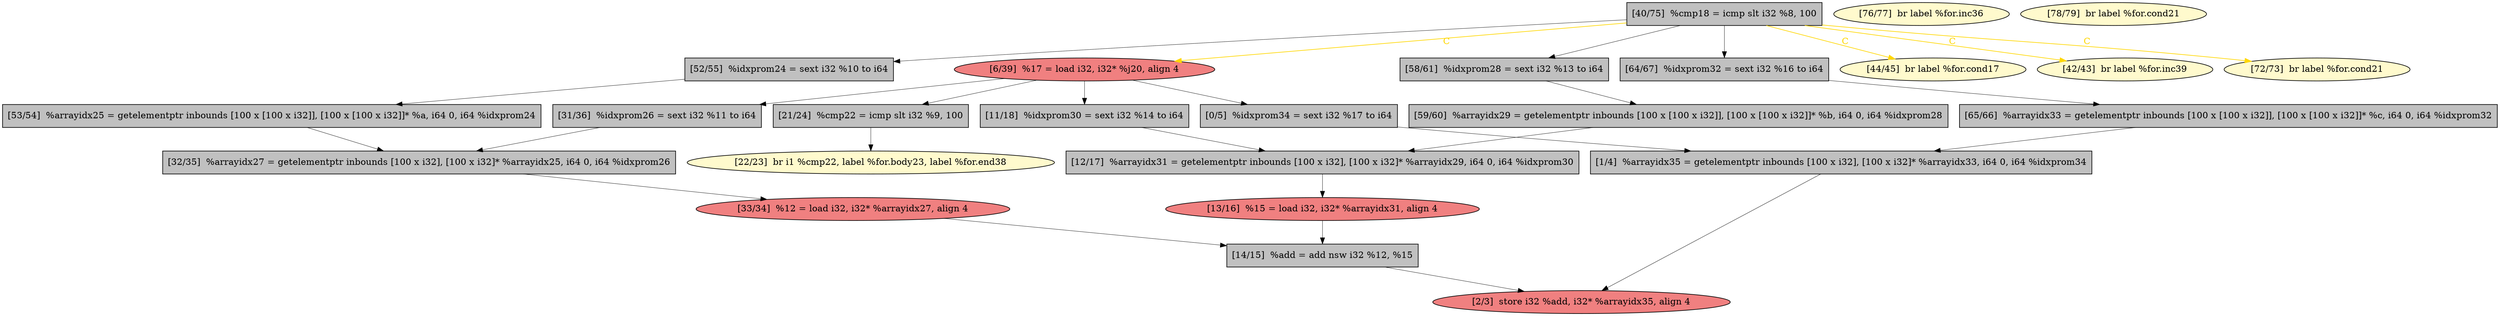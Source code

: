 
digraph G {


node1463 [fillcolor=grey,label="[52/55]  %idxprom24 = sext i32 %10 to i64",shape=rectangle,style=filled ]
node1460 [fillcolor=grey,label="[40/75]  %cmp18 = icmp slt i32 %8, 100",shape=rectangle,style=filled ]
node1457 [fillcolor=grey,label="[58/61]  %idxprom28 = sext i32 %13 to i64",shape=rectangle,style=filled ]
node1456 [fillcolor=grey,label="[64/67]  %idxprom32 = sext i32 %16 to i64",shape=rectangle,style=filled ]
node1441 [fillcolor=grey,label="[32/35]  %arrayidx27 = getelementptr inbounds [100 x i32], [100 x i32]* %arrayidx25, i64 0, i64 %idxprom26",shape=rectangle,style=filled ]
node1439 [fillcolor=lightcoral,label="[6/39]  %17 = load i32, i32* %j20, align 4",shape=ellipse,style=filled ]
node1445 [fillcolor=lemonchiffon,label="[44/45]  br label %for.cond17",shape=ellipse,style=filled ]
node1440 [fillcolor=lemonchiffon,label="[42/43]  br label %for.inc39",shape=ellipse,style=filled ]
node1442 [fillcolor=lemonchiffon,label="[76/77]  br label %for.inc36",shape=ellipse,style=filled ]
node1450 [fillcolor=lightcoral,label="[2/3]  store i32 %add, i32* %arrayidx35, align 4",shape=ellipse,style=filled ]
node1446 [fillcolor=lemonchiffon,label="[78/79]  br label %for.cond21",shape=ellipse,style=filled ]
node1444 [fillcolor=grey,label="[21/24]  %cmp22 = icmp slt i32 %9, 100",shape=rectangle,style=filled ]
node1447 [fillcolor=grey,label="[53/54]  %arrayidx25 = getelementptr inbounds [100 x [100 x i32]], [100 x [100 x i32]]* %a, i64 0, i64 %idxprom24",shape=rectangle,style=filled ]
node1461 [fillcolor=grey,label="[65/66]  %arrayidx33 = getelementptr inbounds [100 x [100 x i32]], [100 x [100 x i32]]* %c, i64 0, i64 %idxprom32",shape=rectangle,style=filled ]
node1459 [fillcolor=lemonchiffon,label="[72/73]  br label %for.cond21",shape=ellipse,style=filled ]
node1448 [fillcolor=grey,label="[12/17]  %arrayidx31 = getelementptr inbounds [100 x i32], [100 x i32]* %arrayidx29, i64 0, i64 %idxprom30",shape=rectangle,style=filled ]
node1449 [fillcolor=grey,label="[14/15]  %add = add nsw i32 %12, %15",shape=rectangle,style=filled ]
node1458 [fillcolor=grey,label="[31/36]  %idxprom26 = sext i32 %11 to i64",shape=rectangle,style=filled ]
node1452 [fillcolor=lightcoral,label="[13/16]  %15 = load i32, i32* %arrayidx31, align 4",shape=ellipse,style=filled ]
node1455 [fillcolor=lemonchiffon,label="[22/23]  br i1 %cmp22, label %for.body23, label %for.end38",shape=ellipse,style=filled ]
node1443 [fillcolor=lightcoral,label="[33/34]  %12 = load i32, i32* %arrayidx27, align 4",shape=ellipse,style=filled ]
node1451 [fillcolor=grey,label="[0/5]  %idxprom34 = sext i32 %17 to i64",shape=rectangle,style=filled ]
node1454 [fillcolor=grey,label="[11/18]  %idxprom30 = sext i32 %14 to i64",shape=rectangle,style=filled ]
node1462 [fillcolor=grey,label="[59/60]  %arrayidx29 = getelementptr inbounds [100 x [100 x i32]], [100 x [100 x i32]]* %b, i64 0, i64 %idxprom28",shape=rectangle,style=filled ]
node1453 [fillcolor=grey,label="[1/4]  %arrayidx35 = getelementptr inbounds [100 x i32], [100 x i32]* %arrayidx33, i64 0, i64 %idxprom34",shape=rectangle,style=filled ]

node1463->node1447 [style=solid,color=black,label="",penwidth=0.5,fontcolor=black ]
node1456->node1461 [style=solid,color=black,label="",penwidth=0.5,fontcolor=black ]
node1439->node1458 [style=solid,color=black,label="",penwidth=0.5,fontcolor=black ]
node1460->node1457 [style=solid,color=black,label="",penwidth=0.5,fontcolor=black ]
node1439->node1454 [style=solid,color=black,label="",penwidth=0.5,fontcolor=black ]
node1452->node1449 [style=solid,color=black,label="",penwidth=0.5,fontcolor=black ]
node1457->node1462 [style=solid,color=black,label="",penwidth=0.5,fontcolor=black ]
node1462->node1448 [style=solid,color=black,label="",penwidth=0.5,fontcolor=black ]
node1443->node1449 [style=solid,color=black,label="",penwidth=0.5,fontcolor=black ]
node1460->node1463 [style=solid,color=black,label="",penwidth=0.5,fontcolor=black ]
node1453->node1450 [style=solid,color=black,label="",penwidth=0.5,fontcolor=black ]
node1460->node1440 [style=solid,color=gold,label="C",penwidth=1.0,fontcolor=gold ]
node1447->node1441 [style=solid,color=black,label="",penwidth=0.5,fontcolor=black ]
node1460->node1456 [style=solid,color=black,label="",penwidth=0.5,fontcolor=black ]
node1444->node1455 [style=solid,color=black,label="",penwidth=0.5,fontcolor=black ]
node1458->node1441 [style=solid,color=black,label="",penwidth=0.5,fontcolor=black ]
node1441->node1443 [style=solid,color=black,label="",penwidth=0.5,fontcolor=black ]
node1460->node1445 [style=solid,color=gold,label="C",penwidth=1.0,fontcolor=gold ]
node1448->node1452 [style=solid,color=black,label="",penwidth=0.5,fontcolor=black ]
node1454->node1448 [style=solid,color=black,label="",penwidth=0.5,fontcolor=black ]
node1451->node1453 [style=solid,color=black,label="",penwidth=0.5,fontcolor=black ]
node1439->node1451 [style=solid,color=black,label="",penwidth=0.5,fontcolor=black ]
node1461->node1453 [style=solid,color=black,label="",penwidth=0.5,fontcolor=black ]
node1449->node1450 [style=solid,color=black,label="",penwidth=0.5,fontcolor=black ]
node1460->node1459 [style=solid,color=gold,label="C",penwidth=1.0,fontcolor=gold ]
node1439->node1444 [style=solid,color=black,label="",penwidth=0.5,fontcolor=black ]
node1460->node1439 [style=solid,color=gold,label="C",penwidth=1.0,fontcolor=gold ]


}
